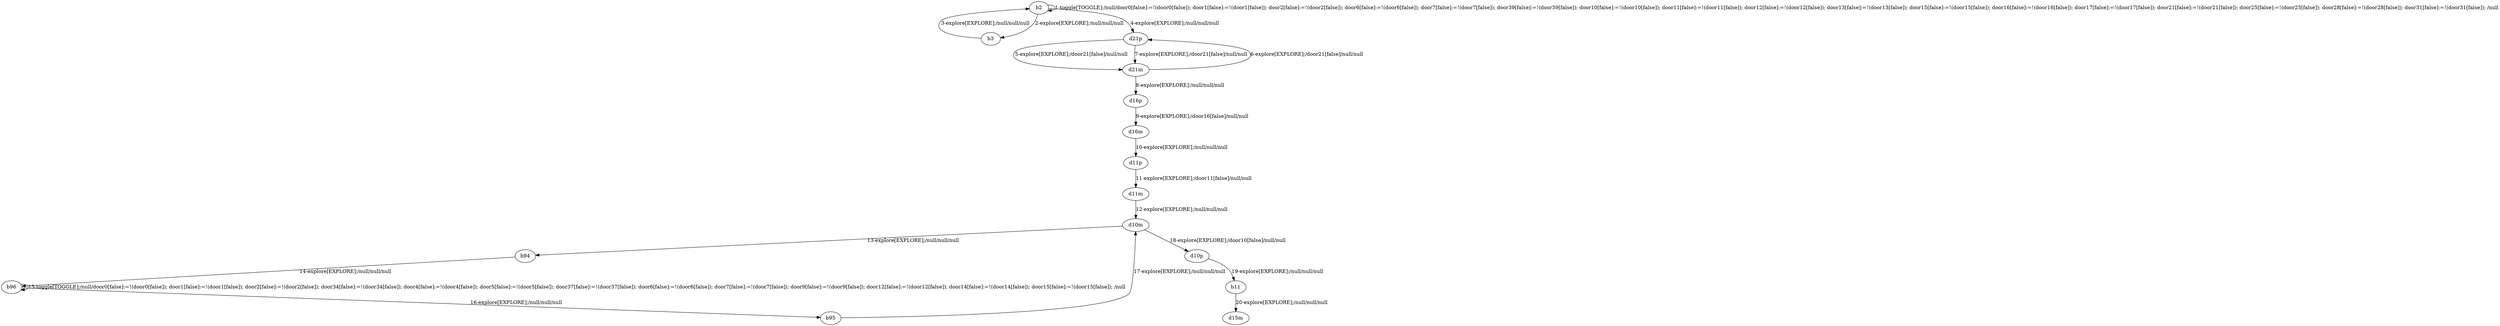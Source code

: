 # Total number of goals covered by this test: 7
# b96 --> b96
# b11 --> d15m
# b96 --> b95
# b95 --> d10m
# b94 --> b96
# d10m --> b94
# d10p --> b11

digraph g {
"b2" -> "b2" [label = "1-toggle[TOGGLE];/null/door0[false]:=!(door0[false]); door1[false]:=!(door1[false]); door2[false]:=!(door2[false]); door6[false]:=!(door6[false]); door7[false]:=!(door7[false]); door39[false]:=!(door39[false]); door10[false]:=!(door10[false]); door11[false]:=!(door11[false]); door12[false]:=!(door12[false]); door13[false]:=!(door13[false]); door15[false]:=!(door15[false]); door16[false]:=!(door16[false]); door17[false]:=!(door17[false]); door21[false]:=!(door21[false]); door25[false]:=!(door25[false]); door28[false]:=!(door28[false]); door31[false]:=!(door31[false]); /null"];
"b2" -> "b3" [label = "2-explore[EXPLORE];/null/null/null"];
"b3" -> "b2" [label = "3-explore[EXPLORE];/null/null/null"];
"b2" -> "d21p" [label = "4-explore[EXPLORE];/null/null/null"];
"d21p" -> "d21m" [label = "5-explore[EXPLORE];/door21[false]/null/null"];
"d21m" -> "d21p" [label = "6-explore[EXPLORE];/door21[false]/null/null"];
"d21p" -> "d21m" [label = "7-explore[EXPLORE];/door21[false]/null/null"];
"d21m" -> "d16p" [label = "8-explore[EXPLORE];/null/null/null"];
"d16p" -> "d16m" [label = "9-explore[EXPLORE];/door16[false]/null/null"];
"d16m" -> "d11p" [label = "10-explore[EXPLORE];/null/null/null"];
"d11p" -> "d11m" [label = "11-explore[EXPLORE];/door11[false]/null/null"];
"d11m" -> "d10m" [label = "12-explore[EXPLORE];/null/null/null"];
"d10m" -> "b94" [label = "13-explore[EXPLORE];/null/null/null"];
"b94" -> "b96" [label = "14-explore[EXPLORE];/null/null/null"];
"b96" -> "b96" [label = "15-toggle[TOGGLE];/null/door0[false]:=!(door0[false]); door1[false]:=!(door1[false]); door2[false]:=!(door2[false]); door34[false]:=!(door34[false]); door4[false]:=!(door4[false]); door5[false]:=!(door5[false]); door37[false]:=!(door37[false]); door6[false]:=!(door6[false]); door7[false]:=!(door7[false]); door9[false]:=!(door9[false]); door12[false]:=!(door12[false]); door14[false]:=!(door14[false]); door15[false]:=!(door15[false]); /null"];
"b96" -> "b95" [label = "16-explore[EXPLORE];/null/null/null"];
"b95" -> "d10m" [label = "17-explore[EXPLORE];/null/null/null"];
"d10m" -> "d10p" [label = "18-explore[EXPLORE];/door10[false]/null/null"];
"d10p" -> "b11" [label = "19-explore[EXPLORE];/null/null/null"];
"b11" -> "d15m" [label = "20-explore[EXPLORE];/null/null/null"];
}